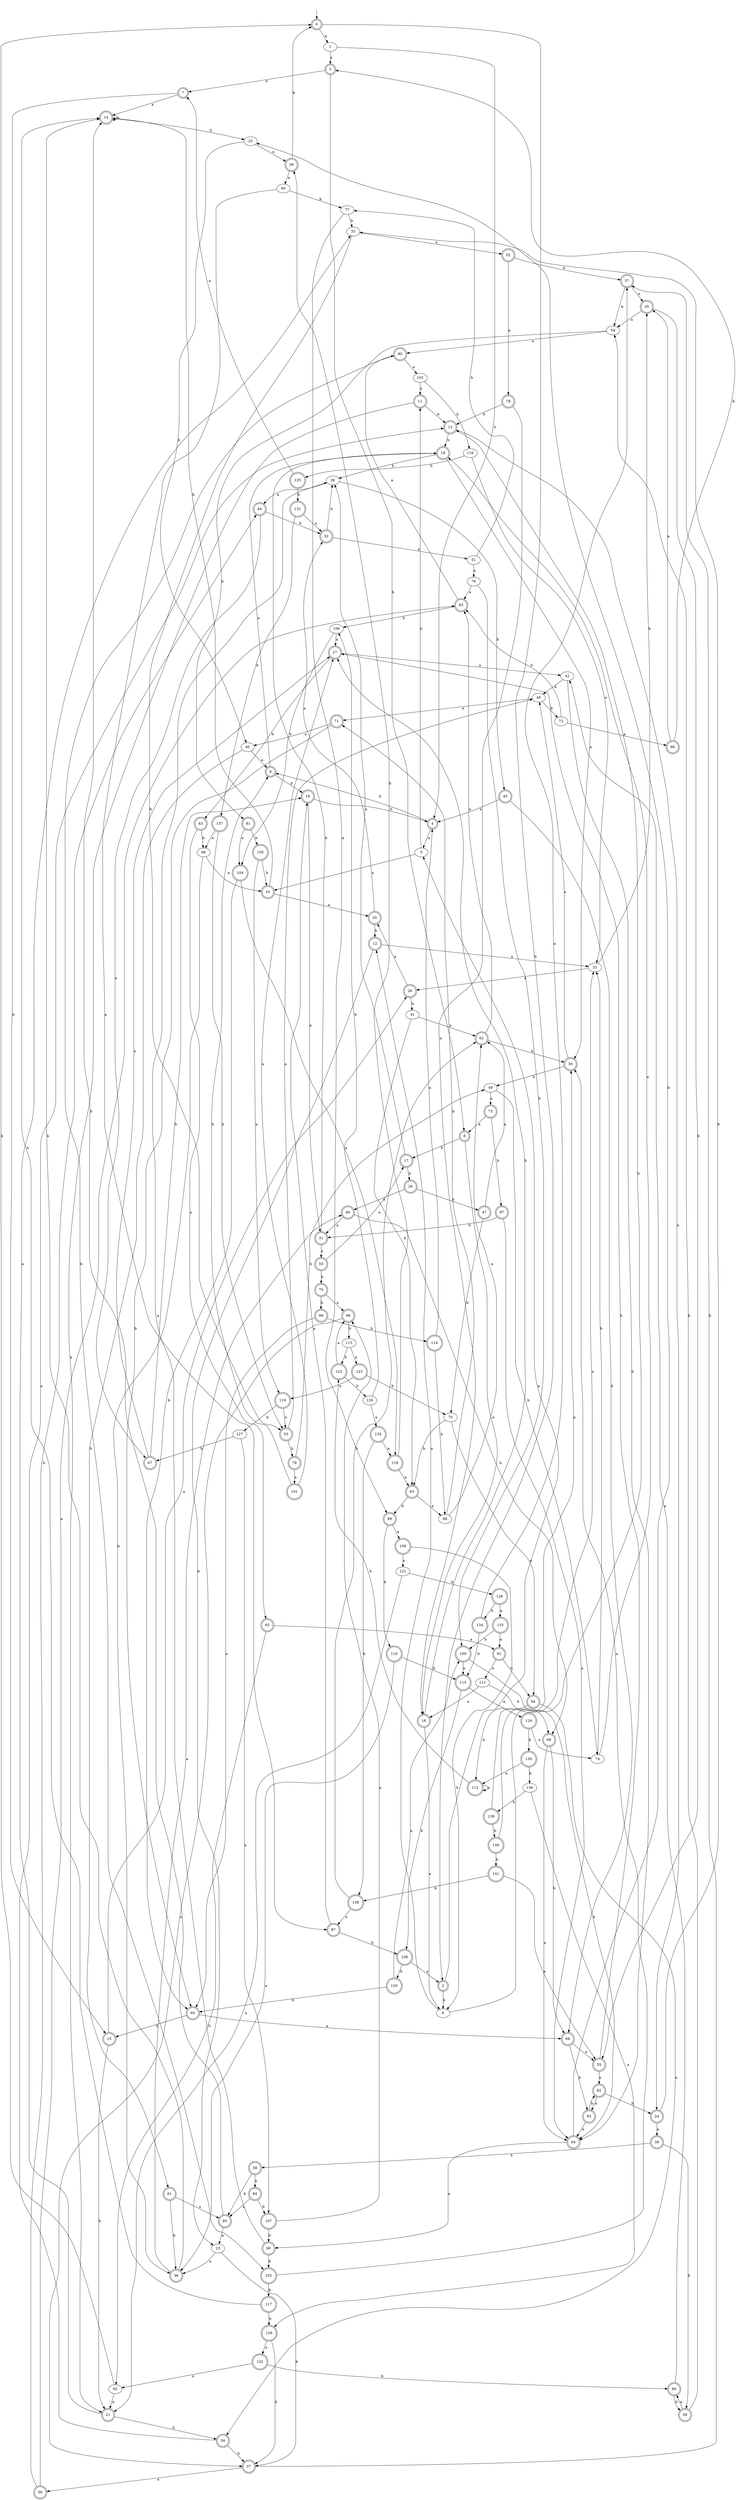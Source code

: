 digraph RandomDFA {
  __start0 [label="", shape=none];
  __start0 -> 0 [label=""];
  0 [shape=circle] [shape=doublecircle]
  0 -> 1 [label="a"]
  0 -> 2 [label="b"]
  1
  1 -> 3 [label="a"]
  1 -> 4 [label="b"]
  2 [shape=doublecircle]
  2 -> 5 [label="a"]
  2 -> 6 [label="b"]
  3 [shape=doublecircle]
  3 -> 7 [label="a"]
  3 -> 8 [label="b"]
  4 [shape=doublecircle]
  4 -> 5 [label="a"]
  4 -> 9 [label="b"]
  5
  5 -> 10 [label="a"]
  5 -> 11 [label="b"]
  6
  6 -> 12 [label="a"]
  6 -> 13 [label="b"]
  7 [shape=doublecircle]
  7 -> 14 [label="a"]
  7 -> 15 [label="b"]
  8 [shape=doublecircle]
  8 -> 16 [label="a"]
  8 -> 17 [label="b"]
  9 [shape=doublecircle]
  9 -> 18 [label="a"]
  9 -> 19 [label="b"]
  10 [shape=doublecircle]
  10 -> 20 [label="a"]
  10 -> 14 [label="b"]
  11 [shape=doublecircle]
  11 -> 21 [label="a"]
  11 -> 13 [label="b"]
  12 [shape=doublecircle]
  12 -> 22 [label="a"]
  12 -> 23 [label="b"]
  13 [shape=doublecircle]
  13 -> 24 [label="a"]
  13 -> 18 [label="b"]
  14 [shape=doublecircle]
  14 -> 14 [label="a"]
  14 -> 25 [label="b"]
  15 [shape=doublecircle]
  15 -> 26 [label="a"]
  15 -> 21 [label="b"]
  16 [shape=doublecircle]
  16 -> 6 [label="a"]
  16 -> 27 [label="b"]
  17 [shape=doublecircle]
  17 -> 28 [label="a"]
  17 -> 29 [label="b"]
  18 [shape=doublecircle]
  18 -> 30 [label="a"]
  18 -> 28 [label="b"]
  19 [shape=doublecircle]
  19 -> 31 [label="a"]
  19 -> 4 [label="b"]
  20 [shape=doublecircle]
  20 -> 32 [label="a"]
  20 -> 12 [label="b"]
  21 [shape=doublecircle]
  21 -> 33 [label="a"]
  21 -> 34 [label="b"]
  22
  22 -> 26 [label="a"]
  22 -> 35 [label="b"]
  23
  23 -> 36 [label="a"]
  23 -> 37 [label="b"]
  24 [shape=doublecircle]
  24 -> 38 [label="a"]
  24 -> 33 [label="b"]
  25
  25 -> 39 [label="a"]
  25 -> 40 [label="b"]
  26 [shape=doublecircle]
  26 -> 20 [label="a"]
  26 -> 41 [label="b"]
  27 [shape=doublecircle]
  27 -> 42 [label="a"]
  27 -> 43 [label="b"]
  28
  28 -> 44 [label="a"]
  28 -> 45 [label="b"]
  29 [shape=doublecircle]
  29 -> 46 [label="a"]
  29 -> 47 [label="b"]
  30 [shape=doublecircle]
  30 -> 48 [label="a"]
  30 -> 49 [label="b"]
  31 [shape=doublecircle]
  31 -> 50 [label="a"]
  31 -> 18 [label="b"]
  32 [shape=doublecircle]
  32 -> 51 [label="a"]
  32 -> 28 [label="b"]
  33
  33 -> 52 [label="a"]
  33 -> 53 [label="b"]
  34 [shape=doublecircle]
  34 -> 13 [label="a"]
  34 -> 37 [label="b"]
  35 [shape=doublecircle]
  35 -> 54 [label="a"]
  35 -> 55 [label="b"]
  36 [shape=doublecircle]
  36 -> 46 [label="a"]
  36 -> 14 [label="b"]
  37 [shape=doublecircle]
  37 -> 56 [label="a"]
  37 -> 57 [label="b"]
  38 [shape=doublecircle]
  38 -> 58 [label="a"]
  38 -> 59 [label="b"]
  39 [shape=doublecircle]
  39 -> 60 [label="a"]
  39 -> 0 [label="b"]
  40
  40 -> 9 [label="a"]
  40 -> 61 [label="b"]
  41
  41 -> 62 [label="a"]
  41 -> 63 [label="b"]
  42
  42 -> 48 [label="a"]
  42 -> 64 [label="b"]
  43 [shape=doublecircle]
  43 -> 65 [label="a"]
  43 -> 66 [label="b"]
  44 [shape=doublecircle]
  44 -> 67 [label="a"]
  44 -> 32 [label="b"]
  45 [shape=doublecircle]
  45 -> 4 [label="a"]
  45 -> 68 [label="b"]
  46 [shape=doublecircle]
  46 -> 31 [label="a"]
  46 -> 69 [label="b"]
  47 [shape=doublecircle]
  47 -> 62 [label="a"]
  47 -> 70 [label="b"]
  48
  48 -> 71 [label="a"]
  48 -> 72 [label="b"]
  49
  49 -> 73 [label="a"]
  49 -> 74 [label="b"]
  50 [shape=doublecircle]
  50 -> 17 [label="a"]
  50 -> 75 [label="b"]
  51
  51 -> 76 [label="a"]
  51 -> 77 [label="b"]
  52 [shape=doublecircle]
  52 -> 78 [label="a"]
  52 -> 57 [label="b"]
  53 [shape=doublecircle]
  53 -> 48 [label="a"]
  53 -> 79 [label="b"]
  54
  54 -> 80 [label="a"]
  54 -> 81 [label="b"]
  55 [shape=doublecircle]
  55 -> 82 [label="a"]
  55 -> 27 [label="b"]
  56 [shape=doublecircle]
  56 -> 83 [label="a"]
  56 -> 44 [label="b"]
  57 [shape=doublecircle]
  57 -> 35 [label="a"]
  57 -> 54 [label="b"]
  58 [shape=doublecircle]
  58 -> 84 [label="a"]
  58 -> 85 [label="b"]
  59 [shape=doublecircle]
  59 -> 86 [label="a"]
  59 -> 54 [label="b"]
  60
  60 -> 87 [label="a"]
  60 -> 77 [label="b"]
  61 [shape=doublecircle]
  61 -> 85 [label="a"]
  61 -> 36 [label="b"]
  62 [shape=doublecircle]
  62 -> 83 [label="a"]
  62 -> 30 [label="b"]
  63 [shape=doublecircle]
  63 -> 88 [label="a"]
  63 -> 89 [label="b"]
  64 [shape=doublecircle]
  64 -> 90 [label="a"]
  64 -> 25 [label="b"]
  65 [shape=doublecircle]
  65 -> 91 [label="a"]
  65 -> 92 [label="b"]
  66
  66 -> 10 [label="a"]
  66 -> 36 [label="b"]
  67 [shape=doublecircle]
  67 -> 27 [label="a"]
  67 -> 19 [label="b"]
  68 [shape=doublecircle]
  68 -> 55 [label="a"]
  68 -> 93 [label="b"]
  69 [shape=doublecircle]
  69 -> 64 [label="a"]
  69 -> 68 [label="b"]
  70
  70 -> 94 [label="a"]
  70 -> 63 [label="b"]
  71 [shape=doublecircle]
  71 -> 40 [label="a"]
  71 -> 95 [label="b"]
  72
  72 -> 96 [label="a"]
  72 -> 83 [label="b"]
  73 [shape=doublecircle]
  73 -> 8 [label="a"]
  73 -> 97 [label="b"]
  74
  74 -> 18 [label="a"]
  74 -> 22 [label="b"]
  75 [shape=doublecircle]
  75 -> 98 [label="a"]
  75 -> 99 [label="b"]
  76
  76 -> 83 [label="a"]
  76 -> 100 [label="b"]
  77
  77 -> 89 [label="a"]
  77 -> 33 [label="b"]
  78 [shape=doublecircle]
  78 -> 16 [label="a"]
  78 -> 13 [label="b"]
  79 [shape=doublecircle]
  79 -> 101 [label="a"]
  79 -> 49 [label="b"]
  80 [shape=doublecircle]
  80 -> 102 [label="a"]
  80 -> 103 [label="b"]
  81 [shape=doublecircle]
  81 -> 104 [label="a"]
  81 -> 105 [label="b"]
  82 [shape=doublecircle]
  82 -> 93 [label="a"]
  82 -> 24 [label="b"]
  83 [shape=doublecircle]
  83 -> 80 [label="a"]
  83 -> 106 [label="b"]
  84 [shape=doublecircle]
  84 -> 85 [label="a"]
  84 -> 107 [label="b"]
  85 [shape=doublecircle]
  85 -> 23 [label="a"]
  85 -> 14 [label="b"]
  86 [shape=doublecircle]
  86 -> 42 [label="a"]
  86 -> 59 [label="b"]
  87 [shape=doublecircle]
  87 -> 19 [label="a"]
  87 -> 108 [label="b"]
  88
  88 -> 62 [label="a"]
  88 -> 71 [label="b"]
  89 [shape=doublecircle]
  89 -> 109 [label="a"]
  89 -> 110 [label="b"]
  90 [shape=doublecircle]
  90 -> 28 [label="a"]
  90 -> 103 [label="b"]
  91 [shape=doublecircle]
  91 -> 111 [label="a"]
  91 -> 94 [label="b"]
  92
  92 -> 21 [label="a"]
  92 -> 0 [label="b"]
  93 [shape=doublecircle]
  93 -> 64 [label="a"]
  93 -> 82 [label="b"]
  94 [shape=doublecircle]
  94 -> 34 [label="a"]
  94 -> 112 [label="b"]
  95 [shape=doublecircle]
  95 -> 68 [label="a"]
  95 -> 15 [label="b"]
  96 [shape=doublecircle]
  96 -> 35 [label="a"]
  96 -> 3 [label="b"]
  97 [shape=doublecircle]
  97 -> 64 [label="a"]
  97 -> 31 [label="b"]
  98 [shape=doublecircle]
  98 -> 37 [label="a"]
  98 -> 113 [label="b"]
  99 [shape=doublecircle]
  99 -> 95 [label="a"]
  99 -> 114 [label="b"]
  100 [shape=doublecircle]
  100 -> 115 [label="a"]
  100 -> 64 [label="b"]
  101 [shape=doublecircle]
  101 -> 27 [label="a"]
  101 -> 9 [label="b"]
  102
  102 -> 11 [label="a"]
  102 -> 116 [label="b"]
  103 [shape=doublecircle]
  103 -> 30 [label="a"]
  103 -> 117 [label="b"]
  104 [shape=doublecircle]
  104 -> 118 [label="a"]
  104 -> 95 [label="b"]
  105 [shape=doublecircle]
  105 -> 119 [label="a"]
  105 -> 10 [label="b"]
  106
  106 -> 27 [label="a"]
  106 -> 104 [label="b"]
  107 [shape=doublecircle]
  107 -> 98 [label="a"]
  107 -> 90 [label="b"]
  108 [shape=doublecircle]
  108 -> 2 [label="a"]
  108 -> 120 [label="b"]
  109 [shape=doublecircle]
  109 -> 121 [label="a"]
  109 -> 6 [label="b"]
  110 [shape=doublecircle]
  110 -> 36 [label="a"]
  110 -> 115 [label="b"]
  111
  111 -> 16 [label="a"]
  111 -> 69 [label="b"]
  112 [shape=doublecircle]
  112 -> 112 [label="a"]
  112 -> 122 [label="b"]
  113
  113 -> 123 [label="a"]
  113 -> 122 [label="b"]
  114 [shape=doublecircle]
  114 -> 4 [label="a"]
  114 -> 88 [label="b"]
  115 [shape=doublecircle]
  115 -> 124 [label="a"]
  115 -> 108 [label="b"]
  116
  116 -> 22 [label="a"]
  116 -> 125 [label="b"]
  117 [shape=doublecircle]
  117 -> 14 [label="a"]
  117 -> 126 [label="b"]
  118 [shape=doublecircle]
  118 -> 63 [label="a"]
  118 -> 39 [label="b"]
  119 [shape=doublecircle]
  119 -> 53 [label="a"]
  119 -> 127 [label="b"]
  120 [shape=doublecircle]
  120 -> 100 [label="a"]
  120 -> 95 [label="b"]
  121
  121 -> 21 [label="a"]
  121 -> 128 [label="b"]
  122 [shape=doublecircle]
  122 -> 98 [label="a"]
  122 -> 129 [label="b"]
  123 [shape=doublecircle]
  123 -> 119 [label="a"]
  123 -> 70 [label="b"]
  124 [shape=doublecircle]
  124 -> 74 [label="a"]
  124 -> 130 [label="b"]
  125 [shape=doublecircle]
  125 -> 7 [label="a"]
  125 -> 131 [label="b"]
  126 [shape=doublecircle]
  126 -> 132 [label="a"]
  126 -> 37 [label="b"]
  127
  127 -> 107 [label="a"]
  127 -> 67 [label="b"]
  128 [shape=doublecircle]
  128 -> 133 [label="a"]
  128 -> 134 [label="b"]
  129
  129 -> 135 [label="a"]
  129 -> 106 [label="b"]
  130 [shape=doublecircle]
  130 -> 112 [label="a"]
  130 -> 136 [label="b"]
  131 [shape=doublecircle]
  131 -> 32 [label="a"]
  131 -> 137 [label="b"]
  132 [shape=doublecircle]
  132 -> 92 [label="a"]
  132 -> 86 [label="b"]
  133 [shape=doublecircle]
  133 -> 91 [label="a"]
  133 -> 100 [label="b"]
  134 [shape=doublecircle]
  134 -> 57 [label="a"]
  134 -> 115 [label="b"]
  135 [shape=doublecircle]
  135 -> 118 [label="a"]
  135 -> 138 [label="b"]
  136
  136 -> 126 [label="a"]
  136 -> 139 [label="b"]
  137 [shape=doublecircle]
  137 -> 66 [label="a"]
  137 -> 53 [label="b"]
  138 [shape=doublecircle]
  138 -> 87 [label="a"]
  138 -> 62 [label="b"]
  139 [shape=doublecircle]
  139 -> 30 [label="a"]
  139 -> 140 [label="b"]
  140 [shape=doublecircle]
  140 -> 22 [label="a"]
  140 -> 141 [label="b"]
  141 [shape=doublecircle]
  141 -> 55 [label="a"]
  141 -> 138 [label="b"]
}
